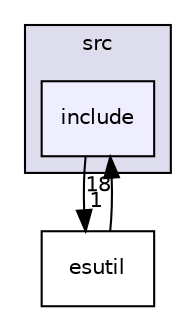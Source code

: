 digraph G {
  compound=true
  node [ fontsize="10", fontname="Helvetica"];
  edge [ labelfontsize="10", labelfontname="Helvetica"];
  subgraph clusterdir_840424569f8391225c4dad9612f75a9e {
    graph [ bgcolor="#ddddee", pencolor="black", label="src" fontname="Helvetica", fontsize="10", URL="dir_840424569f8391225c4dad9612f75a9e.html"]
  dir_07322392141941e5ed4d0e488e425da5 [shape=box, label="include", style="filled", fillcolor="#eeeeff", pencolor="black", URL="dir_07322392141941e5ed4d0e488e425da5.html"];
  }
  dir_30ad0123404772abcdaf509545407766 [shape=box label="esutil" URL="dir_30ad0123404772abcdaf509545407766.html"];
  dir_07322392141941e5ed4d0e488e425da5->dir_30ad0123404772abcdaf509545407766 [headlabel="1", labeldistance=1.5 headhref="dir_000013_000008.html"];
  dir_30ad0123404772abcdaf509545407766->dir_07322392141941e5ed4d0e488e425da5 [headlabel="18", labeldistance=1.5 headhref="dir_000008_000013.html"];
}
